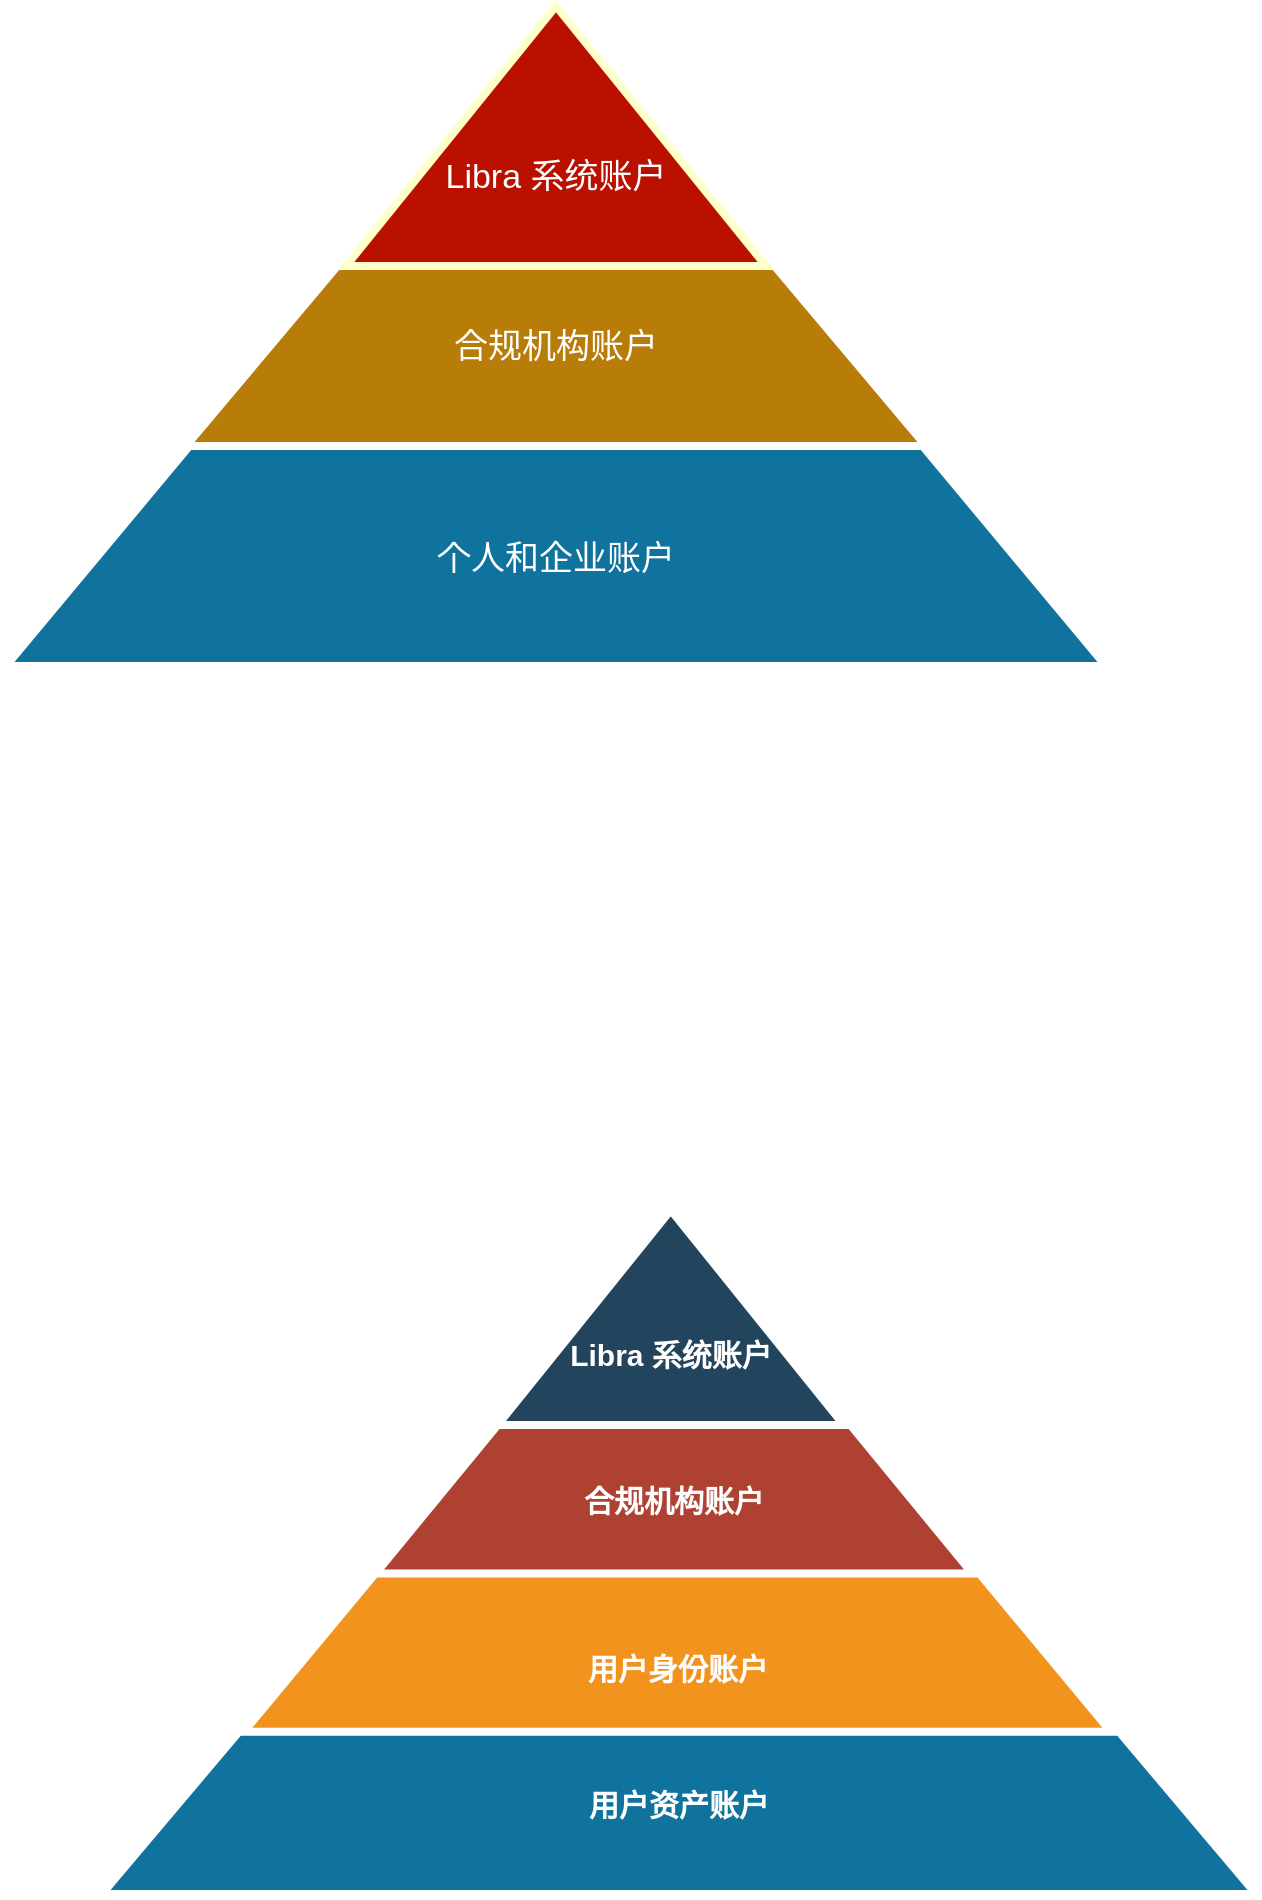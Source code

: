<mxfile version="11.0.9" type="device"><diagram id="9k0n18XU_gdX6GNcbZQ4" name="账户体系"><mxGraphModel dx="1106" dy="772" grid="0" gridSize="10" guides="1" tooltips="1" connect="1" arrows="1" fold="1" page="1" pageScale="1" pageWidth="850" pageHeight="1100" math="0" shadow="0"><root><mxCell id="0"/><mxCell id="1" parent="0"/><mxCell id="NPbvYlNNmM4BULZ6F30v-1" value="&lt;br style=&quot;font-size: 17px;&quot;&gt;&lt;br style=&quot;font-size: 17px;&quot;&gt;&lt;br style=&quot;font-size: 17px;&quot;&gt;&lt;br style=&quot;font-size: 17px;&quot;&gt;&lt;br style=&quot;font-size: 17px;&quot;&gt;&lt;br style=&quot;font-size: 17px;&quot;&gt;&lt;br style=&quot;font-size: 17px;&quot;&gt;&lt;br style=&quot;font-size: 17px;&quot;&gt;&lt;br style=&quot;font-size: 17px;&quot;&gt;&lt;br style=&quot;font-size: 17px;&quot;&gt;&lt;br style=&quot;font-size: 17px;&quot;&gt;个人和企业账户" style="triangle;direction=north;strokeWidth=4;html=1;fillColor=#10739E;strokeColor=#ffffff;shadow=0;fontSize=17;fontColor=#FFFFFF;align=center;fontStyle=0;whiteSpace=wrap;spacing=10;" parent="1" vertex="1"><mxGeometry x="130" y="8" width="550" height="330" as="geometry"/></mxCell><mxCell id="NPbvYlNNmM4BULZ6F30v-2" value="&lt;br style=&quot;font-size: 17px;&quot;&gt;&lt;br style=&quot;font-size: 17px;&quot;&gt;&lt;br style=&quot;font-size: 17px;&quot;&gt;&lt;br style=&quot;font-size: 17px;&quot;&gt;&lt;br style=&quot;font-size: 17px;&quot;&gt;&lt;br style=&quot;font-size: 17px;&quot;&gt;&lt;font style=&quot;font-size: 17px;&quot;&gt;合规机构账户&lt;/font&gt;" style="triangle;direction=north;strokeWidth=4;html=1;fillColor=#B87C08;strokeColor=#FFFFFF;shadow=0;fontSize=17;align=center;fontStyle=0;whiteSpace=wrap;spacing=10;fontColor=#ffffff;" parent="1" vertex="1"><mxGeometry x="220" y="8" width="370" height="220" as="geometry"/></mxCell><mxCell id="NPbvYlNNmM4BULZ6F30v-3" value="&lt;br style=&quot;font-size: 17px;&quot;&gt;&lt;br style=&quot;font-size: 17px;&quot;&gt;Libra 系统账户" style="triangle;direction=north;strokeWidth=4;html=1;shadow=0;fontSize=17;align=center;fontStyle=0;whiteSpace=wrap;spacing=10;strokeColor=#FFFFCC;fillColor=#BA1000;gradientDirection=east;fontColor=#ffffff;verticalAlign=middle;" parent="1" vertex="1"><mxGeometry x="300" y="8" width="210" height="130" as="geometry"/></mxCell><mxCell id="P6pAfZ8TD-sc2KNpW6JK-1" value="&lt;br style=&quot;font-size: 15px ; font-weight: bold ; white-space: normal&quot;&gt;&lt;br style=&quot;font-size: 15px ; font-weight: bold ; white-space: normal&quot;&gt;&lt;br style=&quot;font-size: 15px ; font-weight: bold ; white-space: normal&quot;&gt;&lt;br style=&quot;font-size: 15px ; font-weight: bold ; white-space: normal&quot;&gt;&lt;br style=&quot;font-size: 15px ; font-weight: bold ; white-space: normal&quot;&gt;&lt;br style=&quot;font-size: 15px ; font-weight: bold ; white-space: normal&quot;&gt;&lt;br style=&quot;font-size: 15px ; font-weight: bold ; white-space: normal&quot;&gt;&lt;br style=&quot;font-size: 15px ; font-weight: bold ; white-space: normal&quot;&gt;&lt;br style=&quot;font-size: 15px ; font-weight: bold ; white-space: normal&quot;&gt;&lt;br style=&quot;font-size: 15px ; font-weight: bold ; white-space: normal&quot;&gt;&lt;br style=&quot;font-size: 15px ; font-weight: bold ; white-space: normal&quot;&gt;&lt;span style=&quot;font-size: 15px ; font-weight: bold ; white-space: normal&quot;&gt;&lt;br style=&quot;font-size: 15px&quot;&gt;&lt;br style=&quot;font-size: 15px&quot;&gt;&lt;br style=&quot;font-size: 15px&quot;&gt;用户资产账户&lt;/span&gt;" style="triangle;direction=north;strokeWidth=4;html=1;fillColor=#10739E;strokeColor=#ffffff;shadow=0;fontSize=15;fontColor=#FFFFFF;align=center;fontStyle=0;whiteSpace=wrap;spacing=10;" parent="1" vertex="1"><mxGeometry x="178" y="610" width="577" height="342" as="geometry"/></mxCell><mxCell id="P6pAfZ8TD-sc2KNpW6JK-2" value="&lt;br style=&quot;font-size: 15px ; white-space: normal&quot;&gt;&lt;br style=&quot;font-size: 15px ; white-space: normal&quot;&gt;&lt;br style=&quot;font-size: 15px ; white-space: normal&quot;&gt;&lt;br style=&quot;font-size: 15px ; white-space: normal&quot;&gt;&lt;br style=&quot;font-size: 15px ; white-space: normal&quot;&gt;&lt;br style=&quot;font-size: 15px ; white-space: normal&quot;&gt;&lt;br style=&quot;font-size: 15px ; white-space: normal&quot;&gt;&lt;br style=&quot;font-size: 15px ; white-space: normal&quot;&gt;&lt;br style=&quot;font-size: 15px ; white-space: normal&quot;&gt;&lt;br style=&quot;font-size: 15px ; white-space: normal&quot;&gt;&lt;br style=&quot;font-size: 15px ; white-space: normal&quot;&gt;&lt;span style=&quot;font-size: 15px ; white-space: normal&quot;&gt;用户身份账户&lt;/span&gt;" style="triangle;direction=north;strokeWidth=4;html=1;fillColor=#F2931E;strokeColor=#ffffff;shadow=0;fontSize=15;fontColor=#FFFFFF;align=center;fontStyle=1;whiteSpace=wrap;spacing=10;" parent="1" vertex="1"><mxGeometry x="248.889" y="610" width="433.574" height="260.897" as="geometry"/></mxCell><mxCell id="P6pAfZ8TD-sc2KNpW6JK-3" value="&lt;br style=&quot;font-size: 15px; white-space: normal;&quot;&gt;&lt;br style=&quot;font-size: 15px; white-space: normal;&quot;&gt;&lt;br style=&quot;font-size: 15px; white-space: normal;&quot;&gt;&lt;br style=&quot;font-size: 15px; white-space: normal;&quot;&gt;&lt;br style=&quot;font-size: 15px; white-space: normal;&quot;&gt;&lt;br style=&quot;font-size: 15px; white-space: normal;&quot;&gt;&lt;font style=&quot;font-size: 15px; white-space: normal;&quot;&gt;合规机构账户&lt;/font&gt;" style="triangle;direction=north;strokeWidth=4;html=1;fillColor=#AE4132;strokeColor=#ffffff;shadow=0;fontSize=15;fontColor=#FFFFFF;align=center;fontStyle=1;whiteSpace=wrap;spacing=10;" parent="1" vertex="1"><mxGeometry x="314.831" y="610" width="298.391" height="181.749" as="geometry"/></mxCell><mxCell id="P6pAfZ8TD-sc2KNpW6JK-4" value="&lt;br style=&quot;font-size: 15px; white-space: normal;&quot;&gt;&lt;br style=&quot;font-size: 15px; white-space: normal;&quot;&gt;&lt;span style=&quot;font-size: 15px; white-space: normal;&quot;&gt;Libra 系统账户&lt;/span&gt;" style="triangle;direction=north;strokeWidth=4;html=1;fillColor=#23445D;strokeColor=#ffffff;shadow=0;fontSize=15;fontColor=#FFFFFF;align=center;fontStyle=1;whiteSpace=wrap;spacing=10;" parent="1" vertex="1"><mxGeometry x="375.829" y="610" width="173.1" height="107.486" as="geometry"/></mxCell></root></mxGraphModel></diagram><diagram id="XmLVXNCUlQCGmbgpfQ08" name="账户关联结构"><mxGraphModel dx="1106" dy="772" grid="0" gridSize="10" guides="1" tooltips="1" connect="1" arrows="1" fold="1" page="1" pageScale="1" pageWidth="850" pageHeight="1100" math="0" shadow="0"><root><mxCell id="lSqVlamCuAjvHPfPkjVR-0"/><mxCell id="lSqVlamCuAjvHPfPkjVR-1" parent="lSqVlamCuAjvHPfPkjVR-0"/><mxCell id="lSqVlamCuAjvHPfPkjVR-14" value="Alice's Account" style="swimlane;fontStyle=0;childLayout=stackLayout;horizontal=1;startSize=34;fillColor=none;horizontalStack=0;resizeParent=1;resizeParentMax=0;resizeLast=0;collapsible=1;marginBottom=0;strokeColor=#5E5E5E;fontSize=14;rounded=0;swimlaneLine=1;glass=0;comic=1;autosize=1;resizeWidth=1;resizeHeight=1;" parent="lSqVlamCuAjvHPfPkjVR-1" vertex="1"><mxGeometry x="97" y="124" width="196" height="140" as="geometry"/></mxCell><mxCell id="lSqVlamCuAjvHPfPkjVR-15" value="+ IdentityRoot = 2a3e92...." style="text;strokeColor=none;fillColor=none;align=left;verticalAlign=top;spacingLeft=4;spacingRight=4;overflow=hidden;rotatable=0;points=[[0,0.5],[1,0.5]];portConstraint=eastwest;fontSize=14;comic=1;dashed=1;dashPattern=1 1;resizeWidth=1;resizeHeight=1;autosize=1;" parent="lSqVlamCuAjvHPfPkjVR-14" vertex="1"><mxGeometry y="34" width="196" height="36" as="geometry"/></mxCell><mxCell id="lSqVlamCuAjvHPfPkjVR-16" value="+ Validator = Citi's Account" style="text;strokeColor=#A1A1A1;fillColor=none;align=left;verticalAlign=top;spacingLeft=4;spacingRight=4;overflow=hidden;rotatable=0;points=[[0,0.5],[1,0.5]];portConstraint=eastwest;fontSize=14;comic=1;dashed=1;dashPattern=1 1;" parent="lSqVlamCuAjvHPfPkjVR-14" vertex="1"><mxGeometry y="70" width="196" height="37" as="geometry"/></mxCell><mxCell id="lSqVlamCuAjvHPfPkjVR-17" value="+ ......." style="text;strokeColor=none;fillColor=none;align=left;verticalAlign=top;spacingLeft=4;spacingRight=4;overflow=hidden;rotatable=0;points=[[0,0.5],[1,0.5]];portConstraint=eastwest;fontSize=14;comic=1;dashed=1;dashPattern=1 1;autosize=1;resizeWidth=1;resizeHeight=1;" parent="lSqVlamCuAjvHPfPkjVR-14" vertex="1"><mxGeometry y="107" width="196" height="33" as="geometry"/></mxCell><mxCell id="lSqVlamCuAjvHPfPkjVR-22" value="Citi's Account" style="swimlane;fontStyle=0;childLayout=stackLayout;horizontal=1;startSize=29;fillColor=none;horizontalStack=0;resizeParent=1;resizeParentMax=0;resizeLast=0;collapsible=1;marginBottom=0;strokeColor=#5E5E5E;fontSize=14;rounded=0;swimlaneLine=1;glass=0;comic=1;autosize=1;resizeWidth=1;resizeHeight=1;" parent="lSqVlamCuAjvHPfPkjVR-1" vertex="1"><mxGeometry x="97" y="308" width="195" height="134" as="geometry"/></mxCell><mxCell id="lSqVlamCuAjvHPfPkjVR-23" value="+ IdentityRoot" style="text;strokeColor=none;fillColor=none;align=left;verticalAlign=top;spacingLeft=4;spacingRight=4;overflow=hidden;rotatable=0;points=[[0,0.5],[1,0.5]];portConstraint=eastwest;fontSize=14;comic=1;dashed=1;dashPattern=1 1;resizeWidth=1;resizeHeight=1;autosize=1;" parent="lSqVlamCuAjvHPfPkjVR-22" vertex="1"><mxGeometry y="29" width="195" height="35" as="geometry"/></mxCell><mxCell id="lSqVlamCuAjvHPfPkjVR-24" value="+ Domian=www.citi.com" style="text;strokeColor=#A1A1A1;fillColor=none;align=left;verticalAlign=top;spacingLeft=4;spacingRight=4;overflow=hidden;rotatable=0;points=[[0,0.5],[1,0.5]];portConstraint=eastwest;fontSize=14;comic=1;dashed=1;dashPattern=1 1;" parent="lSqVlamCuAjvHPfPkjVR-22" vertex="1"><mxGeometry y="64" width="195" height="37" as="geometry"/></mxCell><mxCell id="lSqVlamCuAjvHPfPkjVR-25" value="+ ......." style="text;strokeColor=none;fillColor=none;align=left;verticalAlign=top;spacingLeft=4;spacingRight=4;overflow=hidden;rotatable=0;points=[[0,0.5],[1,0.5]];portConstraint=eastwest;fontSize=14;comic=1;dashed=1;dashPattern=1 1;autosize=1;resizeWidth=1;resizeHeight=1;" parent="lSqVlamCuAjvHPfPkjVR-22" vertex="1"><mxGeometry y="101" width="195" height="33" as="geometry"/></mxCell><mxCell id="lSqVlamCuAjvHPfPkjVR-29" style="edgeStyle=orthogonalEdgeStyle;rounded=0;orthogonalLoop=1;jettySize=auto;html=1;exitX=0.004;exitY=0.144;exitDx=0;exitDy=0;exitPerimeter=0;entryX=0;entryY=0.5;entryDx=0;entryDy=0;fontSize=12;endArrow=none;endFill=0;startArrow=classic;startFill=1;" parent="lSqVlamCuAjvHPfPkjVR-1" source="lSqVlamCuAjvHPfPkjVR-27" target="lSqVlamCuAjvHPfPkjVR-24" edge="1"><mxGeometry relative="1" as="geometry"/></mxCell><mxCell id="lSqVlamCuAjvHPfPkjVR-27" value="&lt;font&gt;&lt;font style=&quot;font-size: 15px&quot;&gt;libra.toml&lt;/font&gt;&lt;br&gt;---------------------------------------------------------&lt;br style=&quot;font-size: 12px&quot;&gt;&lt;/font&gt;&lt;div style=&quot;font-size: 12px&quot;&gt;&lt;font style=&quot;font-size: 12px&quot;&gt;&lt;br&gt;&lt;/font&gt;&lt;/div&gt;&lt;div style=&quot;font-size: 12px&quot;&gt;&lt;font style=&quot;font-size: 12px&quot;&gt;AUTH_SERVER=&quot;https://www.citi.com/aml&quot;&lt;/font&gt;&lt;/div&gt;&lt;div style=&quot;font-size: 12px&quot;&gt;&lt;font style=&quot;font-size: 12px&quot;&gt;&lt;br&gt;&lt;/font&gt;&lt;/div&gt;&lt;div style=&quot;font-size: 12px&quot;&gt;&lt;font style=&quot;font-size: 12px&quot;&gt;SIGNING_KEY=&quot;GBBH....&quot;&lt;/font&gt;&lt;/div&gt;&lt;div style=&quot;font-size: 12px&quot;&gt;&lt;br style=&quot;font-size: 12px&quot;&gt;&lt;/div&gt;" style="shape=note;whiteSpace=wrap;html=1;size=14;verticalAlign=top;align=left;spacingTop=-6;rounded=0;glass=0;dashed=1;dashPattern=1 1;comic=1;fontSize=12;spacing=3;" parent="lSqVlamCuAjvHPfPkjVR-1" vertex="1"><mxGeometry x="96.5" y="497" width="239" height="129" as="geometry"/></mxCell><mxCell id="lSqVlamCuAjvHPfPkjVR-28" style="edgeStyle=orthogonalEdgeStyle;rounded=0;orthogonalLoop=1;jettySize=auto;html=1;entryX=0;entryY=0.5;entryDx=0;entryDy=0;fontSize=12;exitX=0;exitY=0.142;exitDx=0;exitDy=0;exitPerimeter=0;endArrow=none;endFill=0;startArrow=classic;startFill=1;" parent="lSqVlamCuAjvHPfPkjVR-1" source="lSqVlamCuAjvHPfPkjVR-22" target="lSqVlamCuAjvHPfPkjVR-16" edge="1"><mxGeometry relative="1" as="geometry"/></mxCell><mxCell id="lSqVlamCuAjvHPfPkjVR-31" value="&lt;span style=&quot;font-size: 15px ; text-align: left ; white-space: normal&quot;&gt;https://www.citi.com/.well-known/libra.toml&lt;/span&gt;" style="text;html=1;strokeColor=none;fillColor=none;align=center;verticalAlign=middle;whiteSpace=wrap;rounded=0;glass=0;dashed=1;dashPattern=1 1;comic=1;fontSize=14;" parent="lSqVlamCuAjvHPfPkjVR-1" vertex="1"><mxGeometry x="74.5" y="457" width="301" height="40" as="geometry"/></mxCell><mxCell id="lSqVlamCuAjvHPfPkjVR-33" value="Bob's Account" style="swimlane;fontStyle=0;childLayout=stackLayout;horizontal=1;startSize=29;fillColor=none;horizontalStack=0;resizeParent=1;resizeParentMax=0;resizeLast=0;collapsible=1;marginBottom=0;strokeColor=#5E5E5E;fontSize=14;rounded=0;swimlaneLine=1;glass=0;comic=1;autosize=1;resizeWidth=1;resizeHeight=1;" parent="lSqVlamCuAjvHPfPkjVR-1" vertex="1"><mxGeometry x="494" y="124" width="209" height="129" as="geometry"/></mxCell><mxCell id="lSqVlamCuAjvHPfPkjVR-34" value="+ IdentityRoot = 9b37c1......" style="text;strokeColor=none;fillColor=none;align=left;verticalAlign=top;spacingLeft=4;spacingRight=4;overflow=hidden;rotatable=0;points=[[0,0.5],[1,0.5]];portConstraint=eastwest;fontSize=14;comic=1;dashed=1;dashPattern=1 1;resizeWidth=1;resizeHeight=1;autosize=1;" parent="lSqVlamCuAjvHPfPkjVR-33" vertex="1"><mxGeometry y="29" width="209" height="36" as="geometry"/></mxCell><mxCell id="lSqVlamCuAjvHPfPkjVR-35" value="+ Validator = JPM's Account" style="text;strokeColor=#A1A1A1;fillColor=none;align=left;verticalAlign=top;spacingLeft=4;spacingRight=4;overflow=hidden;rotatable=0;points=[[0,0.5],[1,0.5]];portConstraint=eastwest;fontSize=14;comic=1;dashed=1;dashPattern=1 1;" parent="lSqVlamCuAjvHPfPkjVR-33" vertex="1"><mxGeometry y="65" width="209" height="31" as="geometry"/></mxCell><mxCell id="lSqVlamCuAjvHPfPkjVR-36" value="+ ......." style="text;strokeColor=none;fillColor=none;align=left;verticalAlign=top;spacingLeft=4;spacingRight=4;overflow=hidden;rotatable=0;points=[[0,0.5],[1,0.5]];portConstraint=eastwest;fontSize=14;comic=1;dashed=1;dashPattern=1 1;autosize=1;resizeWidth=1;resizeHeight=1;" parent="lSqVlamCuAjvHPfPkjVR-33" vertex="1"><mxGeometry y="96" width="209" height="33" as="geometry"/></mxCell><mxCell id="lSqVlamCuAjvHPfPkjVR-37" value="JPM's Account" style="swimlane;fontStyle=0;childLayout=stackLayout;horizontal=1;startSize=29;fillColor=none;horizontalStack=0;resizeParent=1;resizeParentMax=0;resizeLast=0;collapsible=1;marginBottom=0;strokeColor=#5E5E5E;fontSize=14;rounded=0;swimlaneLine=1;glass=0;comic=1;autosize=1;resizeWidth=1;resizeHeight=1;" parent="lSqVlamCuAjvHPfPkjVR-1" vertex="1"><mxGeometry x="494" y="308" width="209" height="134" as="geometry"/></mxCell><mxCell id="lSqVlamCuAjvHPfPkjVR-38" value="+ IdentityRoot" style="text;strokeColor=none;fillColor=none;align=left;verticalAlign=top;spacingLeft=4;spacingRight=4;overflow=hidden;rotatable=0;points=[[0,0.5],[1,0.5]];portConstraint=eastwest;fontSize=14;comic=1;dashed=1;dashPattern=1 1;resizeWidth=1;resizeHeight=1;autosize=1;" parent="lSqVlamCuAjvHPfPkjVR-37" vertex="1"><mxGeometry y="29" width="209" height="35" as="geometry"/></mxCell><mxCell id="lSqVlamCuAjvHPfPkjVR-39" value="+ Domian= www.jpmorgan.com" style="text;strokeColor=#A1A1A1;fillColor=none;align=left;verticalAlign=top;spacingLeft=4;spacingRight=4;overflow=hidden;rotatable=0;points=[[0,0.5],[1,0.5]];portConstraint=eastwest;fontSize=14;comic=1;dashed=1;dashPattern=1 1;" parent="lSqVlamCuAjvHPfPkjVR-37" vertex="1"><mxGeometry y="64" width="209" height="37" as="geometry"/></mxCell><mxCell id="lSqVlamCuAjvHPfPkjVR-40" value="+ ......." style="text;strokeColor=none;fillColor=none;align=left;verticalAlign=top;spacingLeft=4;spacingRight=4;overflow=hidden;rotatable=0;points=[[0,0.5],[1,0.5]];portConstraint=eastwest;fontSize=14;comic=1;dashed=1;dashPattern=1 1;autosize=1;resizeWidth=1;resizeHeight=1;" parent="lSqVlamCuAjvHPfPkjVR-37" vertex="1"><mxGeometry y="101" width="209" height="33" as="geometry"/></mxCell><mxCell id="lSqVlamCuAjvHPfPkjVR-41" style="edgeStyle=orthogonalEdgeStyle;rounded=0;orthogonalLoop=1;jettySize=auto;html=1;exitX=0.004;exitY=0.144;exitDx=0;exitDy=0;exitPerimeter=0;entryX=0;entryY=0.5;entryDx=0;entryDy=0;fontSize=12;endArrow=none;endFill=0;startArrow=classic;startFill=1;" parent="lSqVlamCuAjvHPfPkjVR-1" source="lSqVlamCuAjvHPfPkjVR-42" target="lSqVlamCuAjvHPfPkjVR-39" edge="1"><mxGeometry relative="1" as="geometry"/></mxCell><mxCell id="lSqVlamCuAjvHPfPkjVR-42" value="&lt;font&gt;&lt;font style=&quot;font-size: 15px&quot;&gt;libra.toml&lt;/font&gt;&lt;br&gt;-------------------------------------------------------------------&lt;br style=&quot;font-size: 12px&quot;&gt;&lt;/font&gt;&lt;div style=&quot;font-size: 12px&quot;&gt;&lt;font style=&quot;font-size: 12px&quot;&gt;&lt;br&gt;&lt;/font&gt;&lt;/div&gt;&lt;div style=&quot;font-size: 12px&quot;&gt;&lt;font style=&quot;font-size: 12px&quot;&gt;AUTH_SERVER=&quot;https://www.jpmorgan.com/aml&quot;&lt;/font&gt;&lt;/div&gt;&lt;div style=&quot;font-size: 12px&quot;&gt;&lt;font style=&quot;font-size: 12px&quot;&gt;&lt;br&gt;&lt;/font&gt;&lt;/div&gt;&lt;div style=&quot;font-size: 12px&quot;&gt;&lt;font style=&quot;font-size: 12px&quot;&gt;SIGNING_KEY=&quot;GBBH....&quot;&lt;/font&gt;&lt;/div&gt;&lt;div style=&quot;font-size: 12px&quot;&gt;&lt;br style=&quot;font-size: 12px&quot;&gt;&lt;/div&gt;" style="shape=note;whiteSpace=wrap;html=1;size=14;verticalAlign=top;align=left;spacingTop=-6;rounded=0;glass=0;dashed=1;dashPattern=1 1;comic=1;fontSize=12;spacing=3;" parent="lSqVlamCuAjvHPfPkjVR-1" vertex="1"><mxGeometry x="494" y="497" width="278" height="129" as="geometry"/></mxCell><mxCell id="lSqVlamCuAjvHPfPkjVR-43" style="edgeStyle=orthogonalEdgeStyle;rounded=0;orthogonalLoop=1;jettySize=auto;html=1;entryX=0;entryY=0.5;entryDx=0;entryDy=0;fontSize=12;exitX=0;exitY=0.142;exitDx=0;exitDy=0;exitPerimeter=0;endArrow=none;endFill=0;startArrow=classic;startFill=1;" parent="lSqVlamCuAjvHPfPkjVR-1" source="lSqVlamCuAjvHPfPkjVR-37" target="lSqVlamCuAjvHPfPkjVR-35" edge="1"><mxGeometry relative="1" as="geometry"/></mxCell><mxCell id="lSqVlamCuAjvHPfPkjVR-44" value="&lt;span style=&quot;text-align: left&quot;&gt;&lt;span style=&quot;font-size: 15px&quot;&gt;https://www.jpmorgan.com&lt;/span&gt;&lt;span style=&quot;font-size: 15px&quot;&gt;/.well-known/libra.toml&lt;/span&gt;&lt;/span&gt;" style="text;html=1;strokeColor=none;fillColor=none;align=center;verticalAlign=middle;whiteSpace=wrap;rounded=0;glass=0;dashed=1;dashPattern=1 1;comic=1;fontSize=14;" parent="lSqVlamCuAjvHPfPkjVR-1" vertex="1"><mxGeometry x="472" y="457" width="345" height="40" as="geometry"/></mxCell></root></mxGraphModel></diagram><diagram id="O4dl45LyR-qUm3uoCO05" name="合规流程"><mxGraphModel dx="763" dy="532" grid="0" gridSize="10" guides="1" tooltips="1" connect="1" arrows="1" fold="1" page="1" pageScale="1" pageWidth="850" pageHeight="1100" math="0" shadow="0"><root><mxCell id="eT98-XKZ-AjwiH_mV4ar-0"/><mxCell id="eT98-XKZ-AjwiH_mV4ar-1" parent="eT98-XKZ-AjwiH_mV4ar-0"/><mxCell id="dPdyInGEU6RHVi1Vplqu-32" value="Libra Network" style="rounded=0;whiteSpace=wrap;html=1;strokeWidth=1;fillColor=none;fontSize=14;verticalAlign=bottom;" parent="eT98-XKZ-AjwiH_mV4ar-1" vertex="1"><mxGeometry x="244" y="414" width="292" height="133" as="geometry"/></mxCell><mxCell id="dPdyInGEU6RHVi1Vplqu-116" value="" style="rounded=0;whiteSpace=wrap;html=1;strokeWidth=1;fillColor=none;fontSize=9;opacity=60;align=left;" parent="eT98-XKZ-AjwiH_mV4ar-1" vertex="1"><mxGeometry x="137" y="183" width="518" height="371" as="geometry"/></mxCell><mxCell id="dPdyInGEU6RHVi1Vplqu-58" value="" style="rounded=0;whiteSpace=wrap;html=1;strokeWidth=1;fillColor=none;fontSize=10;dashed=1;dashPattern=1 1;" parent="eT98-XKZ-AjwiH_mV4ar-1" vertex="1"><mxGeometry x="177" y="194" width="187" height="202" as="geometry"/></mxCell><mxCell id="dPdyInGEU6RHVi1Vplqu-57" value="" style="rounded=0;whiteSpace=wrap;html=1;strokeWidth=1;fillColor=none;fontSize=10;dashed=1;dashPattern=1 1;" parent="eT98-XKZ-AjwiH_mV4ar-1" vertex="1"><mxGeometry x="413" y="193" width="196" height="203" as="geometry"/></mxCell><mxCell id="dPdyInGEU6RHVi1Vplqu-35" value="" style="group" parent="eT98-XKZ-AjwiH_mV4ar-1" vertex="1" connectable="0"><mxGeometry x="239.5" y="316.5" width="63" height="52" as="geometry"/></mxCell><mxCell id="dPdyInGEU6RHVi1Vplqu-25" value="Compliance" style="text;html=1;resizable=0;points=[];autosize=1;align=left;verticalAlign=top;spacingTop=-4;fontSize=10;" parent="dPdyInGEU6RHVi1Vplqu-35" vertex="1"><mxGeometry y="40" width="63" height="12" as="geometry"/></mxCell><mxCell id="dPdyInGEU6RHVi1Vplqu-28" value="" style="pointerEvents=1;shadow=0;dashed=0;html=1;strokeColor=none;labelPosition=center;verticalLabelPosition=bottom;verticalAlign=top;outlineConnect=0;align=center;shape=mxgraph.office.concepts.node_generic;fillColor=#7FBA42;" parent="dPdyInGEU6RHVi1Vplqu-35" vertex="1"><mxGeometry x="10.5" width="40" height="40" as="geometry"/></mxCell><mxCell id="dPdyInGEU6RHVi1Vplqu-39" value="" style="group" parent="eT98-XKZ-AjwiH_mV4ar-1" vertex="1" connectable="0"><mxGeometry x="301.5" y="346" width="65" height="45" as="geometry"/></mxCell><mxCell id="dPdyInGEU6RHVi1Vplqu-20" value="" style="pointerEvents=1;shadow=0;dashed=0;html=1;strokeColor=none;labelPosition=center;verticalLabelPosition=bottom;verticalAlign=top;align=center;shape=mxgraph.azure.file;fillColor=#7D7D7D;" parent="dPdyInGEU6RHVi1Vplqu-39" vertex="1"><mxGeometry x="16.5" y="7" width="17" height="22" as="geometry"/></mxCell><mxCell id="dPdyInGEU6RHVi1Vplqu-22" value="Libra.toml" style="text;html=1;resizable=0;points=[];autosize=1;align=left;verticalAlign=top;spacingTop=-4;fontSize=9;" parent="dPdyInGEU6RHVi1Vplqu-39" vertex="1"><mxGeometry x="2" y="29" width="63" height="14" as="geometry"/></mxCell><mxCell id="dPdyInGEU6RHVi1Vplqu-23" value="" style="rounded=1;whiteSpace=wrap;html=1;fillColor=none;fontSize=9;dashed=1;" parent="dPdyInGEU6RHVi1Vplqu-39" vertex="1"><mxGeometry width="48" height="45" as="geometry"/></mxCell><mxCell id="dPdyInGEU6RHVi1Vplqu-46" value="" style="group" parent="eT98-XKZ-AjwiH_mV4ar-1" vertex="1" connectable="0"><mxGeometry x="482.5" y="317" width="63" height="52" as="geometry"/></mxCell><mxCell id="dPdyInGEU6RHVi1Vplqu-47" value="Compliance" style="text;html=1;resizable=0;points=[];autosize=1;align=left;verticalAlign=top;spacingTop=-4;fontSize=10;" parent="dPdyInGEU6RHVi1Vplqu-46" vertex="1"><mxGeometry y="40" width="63" height="12" as="geometry"/></mxCell><mxCell id="dPdyInGEU6RHVi1Vplqu-48" value="" style="pointerEvents=1;shadow=0;dashed=0;html=1;strokeColor=none;labelPosition=center;verticalLabelPosition=bottom;verticalAlign=top;outlineConnect=0;align=center;shape=mxgraph.office.concepts.node_generic;fillColor=#7FBA42;" parent="dPdyInGEU6RHVi1Vplqu-46" vertex="1"><mxGeometry x="10.5" width="40" height="40" as="geometry"/></mxCell><mxCell id="dPdyInGEU6RHVi1Vplqu-49" value="" style="group" parent="eT98-XKZ-AjwiH_mV4ar-1" vertex="1" connectable="0"><mxGeometry x="428" y="346" width="65" height="45" as="geometry"/></mxCell><mxCell id="dPdyInGEU6RHVi1Vplqu-50" value="" style="pointerEvents=1;shadow=0;dashed=0;html=1;strokeColor=none;labelPosition=center;verticalLabelPosition=bottom;verticalAlign=top;align=center;shape=mxgraph.azure.file;fillColor=#7D7D7D;" parent="dPdyInGEU6RHVi1Vplqu-49" vertex="1"><mxGeometry x="16.5" y="7" width="17" height="22" as="geometry"/></mxCell><mxCell id="dPdyInGEU6RHVi1Vplqu-51" value="Libra.toml" style="text;html=1;resizable=0;points=[];autosize=1;align=left;verticalAlign=top;spacingTop=-4;fontSize=9;" parent="dPdyInGEU6RHVi1Vplqu-49" vertex="1"><mxGeometry x="2" y="29" width="63" height="14" as="geometry"/></mxCell><mxCell id="dPdyInGEU6RHVi1Vplqu-52" value="" style="rounded=1;whiteSpace=wrap;html=1;fillColor=none;fontSize=9;dashed=1;" parent="dPdyInGEU6RHVi1Vplqu-49" vertex="1"><mxGeometry width="48" height="45" as="geometry"/></mxCell><mxCell id="dPdyInGEU6RHVi1Vplqu-73" style="edgeStyle=none;rounded=0;orthogonalLoop=1;jettySize=auto;html=1;endArrow=classicThin;endFill=1;fontSize=10;" parent="eT98-XKZ-AjwiH_mV4ar-1" edge="1"><mxGeometry relative="1" as="geometry"><mxPoint x="162.5" y="336" as="sourcePoint"/><mxPoint x="250" y="336" as="targetPoint"/></mxGeometry></mxCell><mxCell id="Y1tjcePGl03aroHUNEkw-1" style="edgeStyle=orthogonalEdgeStyle;rounded=0;orthogonalLoop=1;jettySize=auto;html=1;entryX=0;entryY=0.5;entryDx=0;entryDy=0;startArrow=classicThin;startFill=1;endArrow=none;endFill=0;fontSize=10;fontColor=#454545;" parent="eT98-XKZ-AjwiH_mV4ar-1" target="dPdyInGEU6RHVi1Vplqu-32" edge="1"><mxGeometry relative="1" as="geometry"><mxPoint x="154" y="373" as="sourcePoint"/><Array as="points"><mxPoint x="154" y="481"/></Array></mxGeometry></mxCell><mxCell id="dPdyInGEU6RHVi1Vplqu-55" value="" style="html=1;verticalLabelPosition=bottom;align=center;labelBackgroundColor=#ffffff;verticalAlign=top;strokeWidth=2;strokeColor=#0080F0;fillColor=#ffffff;shadow=0;dashed=0;shape=mxgraph.ios7.icons.smartphone;fontSize=10;" parent="eT98-XKZ-AjwiH_mV4ar-1" vertex="1"><mxGeometry x="144.5" y="321.5" width="18" height="30" as="geometry"/></mxCell><mxCell id="Y1tjcePGl03aroHUNEkw-2" style="edgeStyle=orthogonalEdgeStyle;rounded=0;orthogonalLoop=1;jettySize=auto;html=1;startArrow=classicThin;startFill=1;endArrow=none;endFill=0;fontSize=10;fontColor=#454545;" parent="eT98-XKZ-AjwiH_mV4ar-1" edge="1"><mxGeometry relative="1" as="geometry"><mxPoint x="638" y="376" as="sourcePoint"/><mxPoint x="537" y="481" as="targetPoint"/><Array as="points"><mxPoint x="638" y="481"/><mxPoint x="537" y="481"/></Array></mxGeometry></mxCell><mxCell id="dPdyInGEU6RHVi1Vplqu-56" value="" style="html=1;verticalLabelPosition=bottom;align=center;labelBackgroundColor=#ffffff;verticalAlign=top;strokeWidth=2;strokeColor=#0080F0;fillColor=#ffffff;shadow=0;dashed=0;shape=mxgraph.ios7.icons.smartphone;fontSize=10;" parent="eT98-XKZ-AjwiH_mV4ar-1" vertex="1"><mxGeometry x="628.5" y="321.5" width="18" height="30" as="geometry"/></mxCell><mxCell id="dPdyInGEU6RHVi1Vplqu-74" style="edgeStyle=none;rounded=0;orthogonalLoop=1;jettySize=auto;html=1;endArrow=none;endFill=0;fontSize=10;startArrow=classicThin;startFill=1;" parent="eT98-XKZ-AjwiH_mV4ar-1" source="dPdyInGEU6RHVi1Vplqu-15" target="dPdyInGEU6RHVi1Vplqu-28" edge="1"><mxGeometry relative="1" as="geometry"/></mxCell><mxCell id="dPdyInGEU6RHVi1Vplqu-77" style="edgeStyle=none;rounded=0;orthogonalLoop=1;jettySize=auto;html=1;endArrow=none;endFill=0;fontSize=10;startArrow=classicThin;startFill=1;" parent="eT98-XKZ-AjwiH_mV4ar-1" source="dPdyInGEU6RHVi1Vplqu-44" target="dPdyInGEU6RHVi1Vplqu-48" edge="1"><mxGeometry relative="1" as="geometry"/></mxCell><mxCell id="dPdyInGEU6RHVi1Vplqu-78" style="edgeStyle=none;rounded=0;orthogonalLoop=1;jettySize=auto;html=1;endArrow=none;endFill=0;fontSize=10;startArrow=classicThin;startFill=1;" parent="eT98-XKZ-AjwiH_mV4ar-1" source="dPdyInGEU6RHVi1Vplqu-41" target="dPdyInGEU6RHVi1Vplqu-48" edge="1"><mxGeometry relative="1" as="geometry"/></mxCell><mxCell id="dPdyInGEU6RHVi1Vplqu-79" style="edgeStyle=none;rounded=0;orthogonalLoop=1;jettySize=auto;html=1;endArrow=none;endFill=0;fontSize=10;startArrow=classicThin;startFill=1;" parent="eT98-XKZ-AjwiH_mV4ar-1" source="dPdyInGEU6RHVi1Vplqu-30" target="dPdyInGEU6RHVi1Vplqu-28" edge="1"><mxGeometry relative="1" as="geometry"/></mxCell><mxCell id="dPdyInGEU6RHVi1Vplqu-82" style="edgeStyle=none;rounded=0;orthogonalLoop=1;jettySize=auto;html=1;endArrow=classicThin;endFill=1;fontSize=10;startArrow=none;startFill=0;" parent="eT98-XKZ-AjwiH_mV4ar-1" edge="1"><mxGeometry relative="1" as="geometry"><mxPoint x="513" y="410" as="sourcePoint"/><mxPoint x="513" y="373" as="targetPoint"/></mxGeometry></mxCell><mxCell id="dPdyInGEU6RHVi1Vplqu-101" style="edgeStyle=none;rounded=0;orthogonalLoop=1;jettySize=auto;html=1;endArrow=none;endFill=0;fontSize=14;startArrow=classicThin;startFill=1;" parent="eT98-XKZ-AjwiH_mV4ar-1" source="dPdyInGEU6RHVi1Vplqu-84" target="dPdyInGEU6RHVi1Vplqu-28" edge="1"><mxGeometry relative="1" as="geometry"/></mxCell><mxCell id="dPdyInGEU6RHVi1Vplqu-84" value="" style="pointerEvents=1;shadow=0;dashed=0;html=1;strokeColor=none;labelPosition=center;verticalLabelPosition=bottom;verticalAlign=top;outlineConnect=0;align=center;shape=mxgraph.office.concepts.node_generic;fillColor=#DA4026;" parent="eT98-XKZ-AjwiH_mV4ar-1" vertex="1"><mxGeometry x="187.5" y="236" width="40" height="40" as="geometry"/></mxCell><mxCell id="dPdyInGEU6RHVi1Vplqu-85" value="Repository" style="text;html=1;resizable=0;points=[];autosize=1;align=left;verticalAlign=top;spacingTop=-4;fontSize=10;" parent="eT98-XKZ-AjwiH_mV4ar-1" vertex="1"><mxGeometry x="178.5" y="218" width="58" height="12" as="geometry"/></mxCell><mxCell id="dPdyInGEU6RHVi1Vplqu-15" value="" style="pointerEvents=1;shadow=0;dashed=0;html=1;strokeColor=none;labelPosition=center;verticalLabelPosition=bottom;verticalAlign=top;outlineConnect=0;align=center;shape=mxgraph.office.concepts.node_generic;fillColor=#DA4026;" parent="eT98-XKZ-AjwiH_mV4ar-1" vertex="1"><mxGeometry x="314.5" y="236" width="40" height="40" as="geometry"/></mxCell><mxCell id="dPdyInGEU6RHVi1Vplqu-29" value="KYC" style="text;html=1;resizable=0;points=[];autosize=1;align=left;verticalAlign=top;spacingTop=-4;fontSize=10;" parent="eT98-XKZ-AjwiH_mV4ar-1" vertex="1"><mxGeometry x="323.5" y="218" width="31" height="12" as="geometry"/></mxCell><mxCell id="dPdyInGEU6RHVi1Vplqu-30" value="" style="pointerEvents=1;shadow=0;dashed=0;html=1;strokeColor=none;labelPosition=center;verticalLabelPosition=bottom;verticalAlign=top;outlineConnect=0;align=center;shape=mxgraph.office.concepts.node_generic;fillColor=#DA4026;" parent="eT98-XKZ-AjwiH_mV4ar-1" vertex="1"><mxGeometry x="251" y="236" width="40" height="40" as="geometry"/></mxCell><mxCell id="dPdyInGEU6RHVi1Vplqu-31" value="Sanction" style="text;html=1;resizable=0;points=[];autosize=1;align=left;verticalAlign=top;spacingTop=-4;fontSize=10;" parent="eT98-XKZ-AjwiH_mV4ar-1" vertex="1"><mxGeometry x="250" y="218" width="49" height="12" as="geometry"/></mxCell><mxCell id="dPdyInGEU6RHVi1Vplqu-91" style="edgeStyle=none;rounded=0;orthogonalLoop=1;jettySize=auto;html=1;endArrow=none;endFill=0;fontSize=10;startArrow=classicThin;startFill=1;" parent="eT98-XKZ-AjwiH_mV4ar-1" source="dPdyInGEU6RHVi1Vplqu-87" target="dPdyInGEU6RHVi1Vplqu-48" edge="1"><mxGeometry relative="1" as="geometry"/></mxCell><mxCell id="dPdyInGEU6RHVi1Vplqu-87" value="" style="pointerEvents=1;shadow=0;dashed=0;html=1;strokeColor=none;labelPosition=center;verticalLabelPosition=bottom;verticalAlign=top;outlineConnect=0;align=center;shape=mxgraph.office.concepts.node_generic;fillColor=#DA4026;" parent="eT98-XKZ-AjwiH_mV4ar-1" vertex="1"><mxGeometry x="494" y="236" width="40" height="40" as="geometry"/></mxCell><mxCell id="dPdyInGEU6RHVi1Vplqu-88" value="Sanction" style="text;html=1;resizable=0;points=[];autosize=1;align=left;verticalAlign=top;spacingTop=-4;fontSize=10;" parent="eT98-XKZ-AjwiH_mV4ar-1" vertex="1"><mxGeometry x="493" y="218" width="49" height="12" as="geometry"/></mxCell><mxCell id="dPdyInGEU6RHVi1Vplqu-44" value="" style="pointerEvents=1;shadow=0;dashed=0;html=1;strokeColor=none;labelPosition=center;verticalLabelPosition=bottom;verticalAlign=top;outlineConnect=0;align=center;shape=mxgraph.office.concepts.node_generic;fillColor=#DA4026;" parent="eT98-XKZ-AjwiH_mV4ar-1" vertex="1"><mxGeometry x="426.5" y="236" width="40" height="40" as="geometry"/></mxCell><mxCell id="dPdyInGEU6RHVi1Vplqu-45" value="KYC" style="text;html=1;resizable=0;points=[];autosize=1;align=left;verticalAlign=top;spacingTop=-4;fontSize=10;" parent="eT98-XKZ-AjwiH_mV4ar-1" vertex="1"><mxGeometry x="431" y="218" width="31" height="12" as="geometry"/></mxCell><mxCell id="dPdyInGEU6RHVi1Vplqu-41" value="" style="pointerEvents=1;shadow=0;dashed=0;html=1;strokeColor=none;labelPosition=center;verticalLabelPosition=bottom;verticalAlign=top;outlineConnect=0;align=center;shape=mxgraph.office.concepts.node_generic;fillColor=#DA4026;" parent="eT98-XKZ-AjwiH_mV4ar-1" vertex="1"><mxGeometry x="557.5" y="236" width="40" height="40" as="geometry"/></mxCell><mxCell id="dPdyInGEU6RHVi1Vplqu-93" value="Repository" style="text;html=1;resizable=0;points=[];autosize=1;align=left;verticalAlign=top;spacingTop=-4;fontSize=10;" parent="eT98-XKZ-AjwiH_mV4ar-1" vertex="1"><mxGeometry x="551" y="218" width="58" height="12" as="geometry"/></mxCell><mxCell id="dPdyInGEU6RHVi1Vplqu-95" value="Alice" style="text;html=1;resizable=0;points=[];autosize=1;align=left;verticalAlign=top;spacingTop=-4;fontSize=10;" parent="eT98-XKZ-AjwiH_mV4ar-1" vertex="1"><mxGeometry x="141" y="352" width="32" height="12" as="geometry"/></mxCell><mxCell id="dPdyInGEU6RHVi1Vplqu-96" value="Bob" style="text;html=1;resizable=0;points=[];autosize=1;align=left;verticalAlign=top;spacingTop=-4;fontSize=10;" parent="eT98-XKZ-AjwiH_mV4ar-1" vertex="1"><mxGeometry x="628.5" y="352" width="28" height="12" as="geometry"/></mxCell><mxCell id="dPdyInGEU6RHVi1Vplqu-97" value="www.citi.com" style="text;html=1;resizable=0;points=[];autosize=1;align=left;verticalAlign=top;spacingTop=-4;fontSize=14;" parent="eT98-XKZ-AjwiH_mV4ar-1" vertex="1"><mxGeometry x="231" y="192" width="68" height="12" as="geometry"/></mxCell><mxCell id="dPdyInGEU6RHVi1Vplqu-98" value="www.jpmorgan.com" style="text;html=1;resizable=0;points=[];autosize=1;align=left;verticalAlign=top;spacingTop=-4;fontSize=14;" parent="eT98-XKZ-AjwiH_mV4ar-1" vertex="1"><mxGeometry x="456.5" y="192" width="97" height="12" as="geometry"/></mxCell><mxCell id="dPdyInGEU6RHVi1Vplqu-102" value="" style="shape=image;html=1;verticalAlign=top;verticalLabelPosition=bottom;labelBackgroundColor=#ffffff;imageAspect=0;aspect=fixed;image=https://cdn2.iconfinder.com/data/icons/integers/60/number-one-128.png;dashed=1;dashPattern=1 1;strokeWidth=1;fillColor=#2356FF;fontSize=14;" parent="eT98-XKZ-AjwiH_mV4ar-1" vertex="1"><mxGeometry x="198" y="313.5" width="16" height="16" as="geometry"/></mxCell><mxCell id="dPdyInGEU6RHVi1Vplqu-103" value="" style="shape=image;html=1;verticalAlign=top;verticalLabelPosition=bottom;labelBackgroundColor=#ffffff;imageAspect=0;aspect=fixed;image=https://cdn2.iconfinder.com/data/icons/integers/60/number-two-128.png;dashed=1;dashPattern=1 1;strokeWidth=1;fillColor=#2356FF;fontSize=14;" parent="eT98-XKZ-AjwiH_mV4ar-1" vertex="1"><mxGeometry x="304" y="292" width="16" height="16" as="geometry"/></mxCell><mxCell id="dPdyInGEU6RHVi1Vplqu-104" value="" style="shape=image;html=1;verticalAlign=top;verticalLabelPosition=bottom;labelBackgroundColor=#ffffff;imageAspect=0;aspect=fixed;image=https://cdn2.iconfinder.com/data/icons/integers/60/number-three-128.png;dashed=1;dashPattern=1 1;strokeWidth=1;fillColor=#2356FF;fontSize=14;" parent="eT98-XKZ-AjwiH_mV4ar-1" vertex="1"><mxGeometry x="380.5" y="313.5" width="16" height="16" as="geometry"/></mxCell><mxCell id="dPdyInGEU6RHVi1Vplqu-105" value="" style="shape=image;html=1;verticalAlign=top;verticalLabelPosition=bottom;labelBackgroundColor=#ffffff;imageAspect=0;aspect=fixed;image=https://cdn2.iconfinder.com/data/icons/integers/60/number-four-128.png;dashed=1;dashPattern=1 1;strokeWidth=1;fillColor=#2356FF;fontSize=14;" parent="eT98-XKZ-AjwiH_mV4ar-1" vertex="1"><mxGeometry x="459.5" y="292" width="16" height="16" as="geometry"/></mxCell><mxCell id="dPdyInGEU6RHVi1Vplqu-106" value="" style="shape=image;html=1;verticalAlign=top;verticalLabelPosition=bottom;labelBackgroundColor=#ffffff;imageAspect=0;aspect=fixed;image=https://cdn2.iconfinder.com/data/icons/integers/60/number-five-128.png;dashed=1;dashPattern=1 1;strokeWidth=1;fillColor=#2356FF;fontSize=14;" parent="eT98-XKZ-AjwiH_mV4ar-1" vertex="1"><mxGeometry x="495" y="292" width="16" height="16" as="geometry"/></mxCell><mxCell id="dPdyInGEU6RHVi1Vplqu-107" value="" style="shape=image;html=1;verticalAlign=top;verticalLabelPosition=bottom;labelBackgroundColor=#ffffff;imageAspect=0;aspect=fixed;image=https://cdn2.iconfinder.com/data/icons/integers/60/number-six-128.png;dashed=1;dashPattern=1 1;strokeWidth=1;fillColor=#2356FF;fontSize=14;" parent="eT98-XKZ-AjwiH_mV4ar-1" vertex="1"><mxGeometry x="380.5" y="349" width="16" height="16" as="geometry"/></mxCell><mxCell id="dPdyInGEU6RHVi1Vplqu-108" value="" style="shape=image;html=1;verticalAlign=top;verticalLabelPosition=bottom;labelBackgroundColor=#ffffff;imageAspect=0;aspect=fixed;image=https://cdn2.iconfinder.com/data/icons/integers/60/number-seven-128.png;dashed=1;dashPattern=1 1;strokeWidth=1;fillColor=#2356FF;fontSize=14;" parent="eT98-XKZ-AjwiH_mV4ar-1" vertex="1"><mxGeometry x="271.5" y="292" width="16" height="16" as="geometry"/></mxCell><mxCell id="dPdyInGEU6RHVi1Vplqu-109" value="" style="shape=image;html=1;verticalAlign=top;verticalLabelPosition=bottom;labelBackgroundColor=#ffffff;imageAspect=0;aspect=fixed;image=https://cdn2.iconfinder.com/data/icons/integers/60/number-eight-128.png;dashed=1;dashPattern=1 1;strokeWidth=1;fillColor=#2356FF;fontSize=14;" parent="eT98-XKZ-AjwiH_mV4ar-1" vertex="1"><mxGeometry x="241.5" y="372" width="16" height="16" as="geometry"/></mxCell><mxCell id="dPdyInGEU6RHVi1Vplqu-110" value="" style="shape=image;html=1;verticalAlign=top;verticalLabelPosition=bottom;labelBackgroundColor=#ffffff;imageAspect=0;aspect=fixed;image=https://cdn2.iconfinder.com/data/icons/integers/60/number-nine-128.png;dashed=1;dashPattern=1 1;strokeWidth=1;fillColor=#2356FF;fontSize=14;" parent="eT98-XKZ-AjwiH_mV4ar-1" vertex="1"><mxGeometry x="517" y="375" width="16" height="16" as="geometry"/></mxCell><mxCell id="dPdyInGEU6RHVi1Vplqu-111" value="10" style="ellipse;whiteSpace=wrap;html=1;aspect=fixed;strokeWidth=1;fontSize=9;fontColor=#454545;opacity=60;align=left;verticalAlign=middle;horizontal=1;labelBorderColor=none;strokeColor=#383838;" parent="eT98-XKZ-AjwiH_mV4ar-1" vertex="1"><mxGeometry x="545.5" y="292" width="16" height="16" as="geometry"/></mxCell><mxCell id="dPdyInGEU6RHVi1Vplqu-112" value="" style="shape=image;html=1;verticalAlign=top;verticalLabelPosition=bottom;labelBackgroundColor=#ffffff;imageAspect=0;aspect=fixed;image=https://cdn2.iconfinder.com/data/icons/integers/60/number-nine-128.png;dashed=1;dashPattern=1 1;strokeWidth=1;fillColor=#2356FF;fontSize=14;" parent="eT98-XKZ-AjwiH_mV4ar-1" vertex="1"><mxGeometry x="282" y="372" width="16" height="16" as="geometry"/></mxCell><mxCell id="dPdyInGEU6RHVi1Vplqu-113" value="10" style="ellipse;whiteSpace=wrap;html=1;aspect=fixed;strokeWidth=1;fontSize=9;fontColor=#454545;opacity=60;align=left;verticalAlign=middle;horizontal=1;labelBorderColor=none;strokeColor=#383838;" parent="eT98-XKZ-AjwiH_mV4ar-1" vertex="1"><mxGeometry x="219.5" y="292" width="16" height="16" as="geometry"/></mxCell><mxCell id="dPdyInGEU6RHVi1Vplqu-120" style="orthogonalLoop=1;jettySize=auto;html=1;endArrow=none;endFill=0;fontSize=10;rounded=0;startArrow=classicThin;startFill=1;" parent="eT98-XKZ-AjwiH_mV4ar-1" edge="1"><mxGeometry relative="1" as="geometry"><mxPoint x="489" y="333" as="sourcePoint"/><mxPoint x="291" y="332.578" as="targetPoint"/><Array as="points"><mxPoint x="400" y="333"/></Array></mxGeometry></mxCell><mxCell id="dPdyInGEU6RHVi1Vplqu-121" style="orthogonalLoop=1;jettySize=auto;html=1;endArrow=classicThin;endFill=1;fontSize=10;rounded=0;" parent="eT98-XKZ-AjwiH_mV4ar-1" edge="1"><mxGeometry relative="1" as="geometry"><mxPoint x="489" y="342.5" as="sourcePoint"/><mxPoint x="291" y="342.078" as="targetPoint"/><Array as="points"><mxPoint x="400" y="342.5"/></Array></mxGeometry></mxCell><mxCell id="Y1tjcePGl03aroHUNEkw-3" value="" style="shape=image;html=1;verticalAlign=top;verticalLabelPosition=bottom;labelBackgroundColor=#ffffff;imageAspect=0;aspect=fixed;image=https://cdn2.iconfinder.com/data/icons/integers/60/number-nine-128.png;dashed=1;dashPattern=1 1;strokeWidth=1;fillColor=#2356FF;fontSize=14;" parent="eT98-XKZ-AjwiH_mV4ar-1" vertex="1"><mxGeometry x="199.5" y="459" width="16" height="16" as="geometry"/></mxCell><mxCell id="Y1tjcePGl03aroHUNEkw-4" value="" style="shape=image;html=1;verticalAlign=top;verticalLabelPosition=bottom;labelBackgroundColor=#ffffff;imageAspect=0;aspect=fixed;image=https://cdn2.iconfinder.com/data/icons/integers/60/number-nine-128.png;dashed=1;dashPattern=1 1;strokeWidth=1;fillColor=#2356FF;fontSize=14;" parent="eT98-XKZ-AjwiH_mV4ar-1" vertex="1"><mxGeometry x="577.5" y="459" width="16" height="16" as="geometry"/></mxCell><mxCell id="dPdyInGEU6RHVi1Vplqu-123" style="edgeStyle=none;rounded=0;orthogonalLoop=1;jettySize=auto;html=1;endArrow=classicThin;endFill=1;fontSize=10;" parent="eT98-XKZ-AjwiH_mV4ar-1" edge="1"><mxGeometry relative="1" as="geometry"><mxPoint x="274" y="410" as="sourcePoint"/><mxPoint x="274" y="373" as="targetPoint"/></mxGeometry></mxCell><mxCell id="dPdyInGEU6RHVi1Vplqu-122" style="edgeStyle=none;rounded=0;orthogonalLoop=1;jettySize=auto;html=1;endArrow=none;endFill=0;fontSize=10;startArrow=classicThin;startFill=1;" parent="eT98-XKZ-AjwiH_mV4ar-1" edge="1"><mxGeometry relative="1" as="geometry"><mxPoint x="264" y="408.5" as="sourcePoint"/><mxPoint x="264" y="374.5" as="targetPoint"/></mxGeometry></mxCell><mxCell id="VUKSG_6svPiqDHkhbvdr-9" value="" style="group" vertex="1" connectable="0" parent="eT98-XKZ-AjwiH_mV4ar-1"><mxGeometry x="264.5" y="425" width="248" height="100" as="geometry"/></mxCell><mxCell id="VUKSG_6svPiqDHkhbvdr-0" value="" style="pointerEvents=1;shadow=0;dashed=0;html=1;strokeColor=none;labelPosition=center;verticalLabelPosition=bottom;verticalAlign=top;outlineConnect=0;align=center;shape=mxgraph.office.concepts.node_generic;fillColor=#2072B8;fontSize=15;" vertex="1" parent="VUKSG_6svPiqDHkhbvdr-9"><mxGeometry x="0.5" y="70" width="30" height="30" as="geometry"/></mxCell><mxCell id="dPdyInGEU6RHVi1Vplqu-61" style="edgeStyle=none;rounded=0;orthogonalLoop=1;jettySize=auto;html=1;endArrow=none;endFill=0;" parent="VUKSG_6svPiqDHkhbvdr-9" edge="1"><mxGeometry relative="1" as="geometry"><mxPoint x="218" y="85" as="sourcePoint"/><mxPoint x="178" y="85" as="targetPoint"/></mxGeometry></mxCell><mxCell id="dPdyInGEU6RHVi1Vplqu-63" style="edgeStyle=none;rounded=0;orthogonalLoop=1;jettySize=auto;html=1;endArrow=none;endFill=0;" parent="VUKSG_6svPiqDHkhbvdr-9" edge="1"><mxGeometry relative="1" as="geometry"><mxPoint x="233" y="30" as="sourcePoint"/><mxPoint x="233" y="70" as="targetPoint"/></mxGeometry></mxCell><mxCell id="dPdyInGEU6RHVi1Vplqu-65" style="edgeStyle=none;rounded=0;orthogonalLoop=1;jettySize=auto;html=1;endArrow=none;endFill=0;" parent="VUKSG_6svPiqDHkhbvdr-9" edge="1"><mxGeometry relative="1" as="geometry"><mxPoint x="178" y="15" as="sourcePoint"/><mxPoint x="218" y="15" as="targetPoint"/></mxGeometry></mxCell><mxCell id="dPdyInGEU6RHVi1Vplqu-67" style="edgeStyle=none;rounded=0;orthogonalLoop=1;jettySize=auto;html=1;endArrow=none;endFill=0;" parent="VUKSG_6svPiqDHkhbvdr-9" edge="1"><mxGeometry relative="1" as="geometry"><mxPoint x="163" y="70" as="sourcePoint"/><mxPoint x="163" y="30" as="targetPoint"/></mxGeometry></mxCell><mxCell id="dPdyInGEU6RHVi1Vplqu-68" value="" style="shape=mxgraph.sysml.x;" parent="VUKSG_6svPiqDHkhbvdr-9" vertex="1"><mxGeometry x="178" y="30" width="40" height="40" as="geometry"/></mxCell><mxCell id="dPdyInGEU6RHVi1Vplqu-13" style="edgeStyle=none;rounded=0;orthogonalLoop=1;jettySize=auto;html=1;endArrow=none;endFill=0;" parent="VUKSG_6svPiqDHkhbvdr-9" edge="1"><mxGeometry relative="1" as="geometry"><mxPoint x="70" y="85" as="sourcePoint"/><mxPoint x="30" y="85" as="targetPoint"/></mxGeometry></mxCell><mxCell id="dPdyInGEU6RHVi1Vplqu-70" style="edgeStyle=none;rounded=0;orthogonalLoop=1;jettySize=auto;html=1;endArrow=none;endFill=0;fontSize=10;" parent="VUKSG_6svPiqDHkhbvdr-9" edge="1"><mxGeometry relative="1" as="geometry"><mxPoint x="100" y="85" as="sourcePoint"/><mxPoint x="148" y="85" as="targetPoint"/></mxGeometry></mxCell><mxCell id="dPdyInGEU6RHVi1Vplqu-12" style="edgeStyle=none;rounded=0;orthogonalLoop=1;jettySize=auto;html=1;endArrow=none;endFill=0;" parent="VUKSG_6svPiqDHkhbvdr-9" edge="1"><mxGeometry relative="1" as="geometry"><mxPoint x="85" y="30" as="sourcePoint"/><mxPoint x="85" y="70" as="targetPoint"/></mxGeometry></mxCell><mxCell id="dPdyInGEU6RHVi1Vplqu-71" style="edgeStyle=none;rounded=0;orthogonalLoop=1;jettySize=auto;html=1;endArrow=none;endFill=0;fontSize=10;" parent="VUKSG_6svPiqDHkhbvdr-9" edge="1"><mxGeometry relative="1" as="geometry"><mxPoint x="100" y="15" as="sourcePoint"/><mxPoint x="148" y="15" as="targetPoint"/></mxGeometry></mxCell><mxCell id="dPdyInGEU6RHVi1Vplqu-11" style="edgeStyle=none;rounded=0;orthogonalLoop=1;jettySize=auto;html=1;endArrow=none;endFill=0;" parent="VUKSG_6svPiqDHkhbvdr-9" edge="1"><mxGeometry relative="1" as="geometry"><mxPoint x="30" y="15" as="sourcePoint"/><mxPoint x="70" y="15" as="targetPoint"/></mxGeometry></mxCell><mxCell id="dPdyInGEU6RHVi1Vplqu-14" style="edgeStyle=none;rounded=0;orthogonalLoop=1;jettySize=auto;html=1;endArrow=none;endFill=0;" parent="VUKSG_6svPiqDHkhbvdr-9" edge="1"><mxGeometry relative="1" as="geometry"><mxPoint x="15" y="70" as="sourcePoint"/><mxPoint x="15" y="30" as="targetPoint"/></mxGeometry></mxCell><mxCell id="dPdyInGEU6RHVi1Vplqu-10" value="" style="shape=mxgraph.sysml.x;" parent="VUKSG_6svPiqDHkhbvdr-9" vertex="1"><mxGeometry x="30" y="30" width="40" height="40" as="geometry"/></mxCell><mxCell id="dPdyInGEU6RHVi1Vplqu-69" value="" style="shape=mxgraph.sysml.x;" parent="VUKSG_6svPiqDHkhbvdr-9" vertex="1"><mxGeometry x="104" y="30" width="40" height="40" as="geometry"/></mxCell><mxCell id="VUKSG_6svPiqDHkhbvdr-2" value="" style="pointerEvents=1;shadow=0;dashed=0;html=1;strokeColor=none;labelPosition=center;verticalLabelPosition=bottom;verticalAlign=top;outlineConnect=0;align=center;shape=mxgraph.office.concepts.node_generic;fillColor=#2072B8;fontSize=15;" vertex="1" parent="VUKSG_6svPiqDHkhbvdr-9"><mxGeometry x="218" y="70" width="30" height="30" as="geometry"/></mxCell><mxCell id="VUKSG_6svPiqDHkhbvdr-3" value="" style="pointerEvents=1;shadow=0;dashed=0;html=1;strokeColor=none;labelPosition=center;verticalLabelPosition=bottom;verticalAlign=top;outlineConnect=0;align=center;shape=mxgraph.office.concepts.node_generic;fillColor=#2072B8;fontSize=15;" vertex="1" parent="VUKSG_6svPiqDHkhbvdr-9"><mxGeometry x="218" width="30" height="30" as="geometry"/></mxCell><mxCell id="VUKSG_6svPiqDHkhbvdr-4" value="" style="pointerEvents=1;shadow=0;dashed=0;html=1;strokeColor=none;labelPosition=center;verticalLabelPosition=bottom;verticalAlign=top;outlineConnect=0;align=center;shape=mxgraph.office.concepts.node_generic;fillColor=#2072B8;fontSize=15;" vertex="1" parent="VUKSG_6svPiqDHkhbvdr-9"><mxGeometry x="148" width="30" height="30" as="geometry"/></mxCell><mxCell id="VUKSG_6svPiqDHkhbvdr-5" value="" style="pointerEvents=1;shadow=0;dashed=0;html=1;strokeColor=none;labelPosition=center;verticalLabelPosition=bottom;verticalAlign=top;outlineConnect=0;align=center;shape=mxgraph.office.concepts.node_generic;fillColor=#2072B8;fontSize=15;" vertex="1" parent="VUKSG_6svPiqDHkhbvdr-9"><mxGeometry x="69.5" width="30" height="30" as="geometry"/></mxCell><mxCell id="VUKSG_6svPiqDHkhbvdr-6" value="" style="pointerEvents=1;shadow=0;dashed=0;html=1;strokeColor=none;labelPosition=center;verticalLabelPosition=bottom;verticalAlign=top;outlineConnect=0;align=center;shape=mxgraph.office.concepts.node_generic;fillColor=#2072B8;fontSize=15;" vertex="1" parent="VUKSG_6svPiqDHkhbvdr-9"><mxGeometry width="30" height="30" as="geometry"/></mxCell><mxCell id="VUKSG_6svPiqDHkhbvdr-7" value="" style="pointerEvents=1;shadow=0;dashed=0;html=1;strokeColor=none;labelPosition=center;verticalLabelPosition=bottom;verticalAlign=top;outlineConnect=0;align=center;shape=mxgraph.office.concepts.node_generic;fillColor=#2072B8;fontSize=15;" vertex="1" parent="VUKSG_6svPiqDHkhbvdr-9"><mxGeometry x="70" y="70" width="30" height="30" as="geometry"/></mxCell><mxCell id="VUKSG_6svPiqDHkhbvdr-8" value="" style="pointerEvents=1;shadow=0;dashed=0;html=1;strokeColor=none;labelPosition=center;verticalLabelPosition=bottom;verticalAlign=top;outlineConnect=0;align=center;shape=mxgraph.office.concepts.node_generic;fillColor=#2072B8;fontSize=15;" vertex="1" parent="VUKSG_6svPiqDHkhbvdr-9"><mxGeometry x="148" y="70" width="30" height="30" as="geometry"/></mxCell></root></mxGraphModel></diagram><diagram id="LR1cShzPSguekqXebk6N" name="合规系统"><mxGraphModel dx="763" dy="532" grid="0" gridSize="10" guides="1" tooltips="1" connect="1" arrows="1" fold="1" page="1" pageScale="1" pageWidth="850" pageHeight="1100" math="0" shadow="0"><root><mxCell id="I8D4YiJH_2VeUBbT2wve-0"/><mxCell id="I8D4YiJH_2VeUBbT2wve-1" parent="I8D4YiJH_2VeUBbT2wve-0"/><mxCell id="wuUSfxa_CHgWsbS2txxq-5" value="" style="rounded=0;whiteSpace=wrap;html=1;strokeWidth=1;fillColor=none;fontSize=12;opacity=60;align=left;" vertex="1" parent="I8D4YiJH_2VeUBbT2wve-1"><mxGeometry x="176" y="211" width="389" height="174" as="geometry"/></mxCell><mxCell id="7zOQPv4Xjmojs2bDB6LG-0" value="" style="group" vertex="1" connectable="0" parent="I8D4YiJH_2VeUBbT2wve-1"><mxGeometry x="239.5" y="316.5" width="63" height="52" as="geometry"/></mxCell><mxCell id="7zOQPv4Xjmojs2bDB6LG-1" value="Compliance" style="text;html=1;resizable=0;points=[];autosize=1;align=left;verticalAlign=top;spacingTop=-4;fontSize=10;" vertex="1" parent="7zOQPv4Xjmojs2bDB6LG-0"><mxGeometry y="40" width="63" height="12" as="geometry"/></mxCell><mxCell id="7zOQPv4Xjmojs2bDB6LG-2" value="" style="pointerEvents=1;shadow=0;dashed=0;html=1;strokeColor=none;labelPosition=center;verticalLabelPosition=bottom;verticalAlign=top;outlineConnect=0;align=center;shape=mxgraph.office.concepts.node_generic;fillColor=#7FBA42;" vertex="1" parent="7zOQPv4Xjmojs2bDB6LG-0"><mxGeometry x="10.5" width="40" height="40" as="geometry"/></mxCell><mxCell id="7zOQPv4Xjmojs2bDB6LG-9" value="" style="pointerEvents=1;shadow=0;dashed=0;html=1;strokeColor=none;labelPosition=center;verticalLabelPosition=bottom;verticalAlign=top;outlineConnect=0;align=center;shape=mxgraph.office.concepts.node_generic;fillColor=#DA4026;" vertex="1" parent="I8D4YiJH_2VeUBbT2wve-1"><mxGeometry x="187.5" y="236" width="40" height="40" as="geometry"/></mxCell><mxCell id="7zOQPv4Xjmojs2bDB6LG-10" value="Repository" style="text;html=1;resizable=0;points=[];autosize=1;align=left;verticalAlign=top;spacingTop=-4;fontSize=10;" vertex="1" parent="I8D4YiJH_2VeUBbT2wve-1"><mxGeometry x="178.5" y="218" width="58" height="12" as="geometry"/></mxCell><mxCell id="7zOQPv4Xjmojs2bDB6LG-11" value="" style="pointerEvents=1;shadow=0;dashed=0;html=1;strokeColor=none;labelPosition=center;verticalLabelPosition=bottom;verticalAlign=top;outlineConnect=0;align=center;shape=mxgraph.office.concepts.node_generic;fillColor=#DA4026;" vertex="1" parent="I8D4YiJH_2VeUBbT2wve-1"><mxGeometry x="314.5" y="236" width="40" height="40" as="geometry"/></mxCell><mxCell id="7zOQPv4Xjmojs2bDB6LG-12" value="KYC" style="text;html=1;resizable=0;points=[];autosize=1;align=left;verticalAlign=top;spacingTop=-4;fontSize=10;" vertex="1" parent="I8D4YiJH_2VeUBbT2wve-1"><mxGeometry x="323.5" y="218" width="31" height="12" as="geometry"/></mxCell><mxCell id="7zOQPv4Xjmojs2bDB6LG-13" value="" style="pointerEvents=1;shadow=0;dashed=0;html=1;strokeColor=none;labelPosition=center;verticalLabelPosition=bottom;verticalAlign=top;outlineConnect=0;align=center;shape=mxgraph.office.concepts.node_generic;fillColor=#DA4026;" vertex="1" parent="I8D4YiJH_2VeUBbT2wve-1"><mxGeometry x="251" y="236" width="40" height="40" as="geometry"/></mxCell><mxCell id="7zOQPv4Xjmojs2bDB6LG-14" value="Sanction" style="text;html=1;resizable=0;points=[];autosize=1;align=left;verticalAlign=top;spacingTop=-4;fontSize=10;" vertex="1" parent="I8D4YiJH_2VeUBbT2wve-1"><mxGeometry x="250" y="218" width="49" height="12" as="geometry"/></mxCell><mxCell id="7zOQPv4Xjmojs2bDB6LG-15" value="www.citi.com" style="text;html=1;resizable=0;points=[];autosize=1;align=left;verticalAlign=top;spacingTop=-4;fontSize=14;" vertex="1" parent="I8D4YiJH_2VeUBbT2wve-1"><mxGeometry x="231" y="165" width="68" height="12" as="geometry"/></mxCell><mxCell id="wuUSfxa_CHgWsbS2txxq-0" value="&lt;span&gt;&lt;br&gt;AUTH_SERVER=&quot;https://www.citi.com/aml&quot;&lt;/span&gt;&lt;br&gt;&lt;div style=&quot;font-size: 10px&quot;&gt;&lt;font style=&quot;font-size: 10px&quot;&gt;SIGNING_KEY=&quot;GBBH....&quot;&lt;/font&gt;&lt;/div&gt;&lt;div style=&quot;font-size: 10px&quot;&gt;&lt;br style=&quot;font-size: 10px&quot;&gt;&lt;/div&gt;" style="shape=note;whiteSpace=wrap;html=1;size=14;verticalAlign=top;align=left;spacingTop=-6;rounded=0;glass=0;comic=0;fontSize=10;spacing=3;" vertex="1" parent="I8D4YiJH_2VeUBbT2wve-1"><mxGeometry x="355" y="319" width="202" height="45" as="geometry"/></mxCell><mxCell id="wuUSfxa_CHgWsbS2txxq-1" value="&lt;span style=&quot;font-size: 10px; text-align: left; white-space: normal;&quot;&gt;https://www.citi.com/.well-known/libra.toml&lt;/span&gt;" style="text;html=1;strokeColor=none;fillColor=none;align=center;verticalAlign=middle;whiteSpace=wrap;rounded=0;glass=0;dashed=1;dashPattern=1 1;comic=1;fontSize=10;" vertex="1" parent="I8D4YiJH_2VeUBbT2wve-1"><mxGeometry x="354.5" y="298" width="197" height="19" as="geometry"/></mxCell><mxCell id="wuUSfxa_CHgWsbS2txxq-2" style="edgeStyle=none;rounded=0;orthogonalLoop=1;jettySize=auto;html=1;startArrow=none;startFill=0;endArrow=none;endFill=0;fontSize=12;fontColor=#454545;" edge="1" parent="I8D4YiJH_2VeUBbT2wve-1" source="7zOQPv4Xjmojs2bDB6LG-2" target="7zOQPv4Xjmojs2bDB6LG-9"><mxGeometry relative="1" as="geometry"/></mxCell><mxCell id="wuUSfxa_CHgWsbS2txxq-3" style="edgeStyle=none;rounded=0;orthogonalLoop=1;jettySize=auto;html=1;startArrow=none;startFill=0;endArrow=none;endFill=0;fontSize=12;fontColor=#454545;" edge="1" parent="I8D4YiJH_2VeUBbT2wve-1" source="7zOQPv4Xjmojs2bDB6LG-2" target="7zOQPv4Xjmojs2bDB6LG-13"><mxGeometry relative="1" as="geometry"/></mxCell><mxCell id="wuUSfxa_CHgWsbS2txxq-4" style="edgeStyle=none;rounded=0;orthogonalLoop=1;jettySize=auto;html=1;startArrow=none;startFill=0;endArrow=none;endFill=0;fontSize=12;fontColor=#454545;" edge="1" parent="I8D4YiJH_2VeUBbT2wve-1" source="7zOQPv4Xjmojs2bDB6LG-2" target="7zOQPv4Xjmojs2bDB6LG-11"><mxGeometry relative="1" as="geometry"/></mxCell><mxCell id="wuUSfxa_CHgWsbS2txxq-6" style="edgeStyle=none;rounded=0;orthogonalLoop=1;jettySize=auto;html=1;startArrow=none;startFill=0;endArrow=none;endFill=0;fontSize=10;fontColor=#454545;" edge="1" parent="I8D4YiJH_2VeUBbT2wve-1" source="7zOQPv4Xjmojs2bDB6LG-2"><mxGeometry relative="1" as="geometry"><mxPoint x="355" y="337" as="targetPoint"/></mxGeometry></mxCell></root></mxGraphModel></diagram><diagram id="_5s4k96xepAP0juOGRQH" name="Page-5"><mxGraphModel dx="1186" dy="627" grid="0" gridSize="10" guides="1" tooltips="1" connect="1" arrows="1" fold="1" page="1" pageScale="1" pageWidth="827" pageHeight="1169" math="0" shadow="0"><root><mxCell id="6JWEtlF7JODkZzjqzQ4Q-0"/><mxCell id="6JWEtlF7JODkZzjqzQ4Q-1" parent="6JWEtlF7JODkZzjqzQ4Q-0"/><mxCell id="6JWEtlF7JODkZzjqzQ4Q-7" value="" style="endArrow=classic;startArrow=classic;html=1;fillColor=#0050ef;strokeColor=#001DBC;strokeWidth=5;" edge="1" parent="6JWEtlF7JODkZzjqzQ4Q-1"><mxGeometry width="50" height="50" relative="1" as="geometry"><mxPoint x="232" y="644" as="sourcePoint"/><mxPoint x="368" y="457" as="targetPoint"/></mxGeometry></mxCell><mxCell id="6JWEtlF7JODkZzjqzQ4Q-9" value="" style="endArrow=classic;startArrow=classic;html=1;fillColor=#d80073;strokeColor=#CC0000;strokeWidth=5;fontSize=13;" edge="1" parent="6JWEtlF7JODkZzjqzQ4Q-1"><mxGeometry width="50" height="50" relative="1" as="geometry"><mxPoint x="521" y="646" as="sourcePoint"/><mxPoint x="388" y="458" as="targetPoint"/></mxGeometry></mxCell><mxCell id="6JWEtlF7JODkZzjqzQ4Q-10" value="" style="endArrow=classic;startArrow=classic;html=1;fillColor=#008a00;strokeColor=#005700;strokeWidth=5;" edge="1" parent="6JWEtlF7JODkZzjqzQ4Q-1"><mxGeometry width="50" height="50" relative="1" as="geometry"><mxPoint x="243" y="663" as="sourcePoint"/><mxPoint x="508" y="663" as="targetPoint"/></mxGeometry></mxCell><mxCell id="6JWEtlF7JODkZzjqzQ4Q-12" value="去中心化" style="text;html=1;resizable=0;points=[];autosize=1;align=left;verticalAlign=top;spacingTop=-4;fontSize=28;" vertex="1" parent="6JWEtlF7JODkZzjqzQ4Q-1"><mxGeometry x="324" y="416" width="58" height="14" as="geometry"/></mxCell><mxCell id="6JWEtlF7JODkZzjqzQ4Q-14" value="完整性" style="text;html=1;resizable=0;points=[];autosize=1;align=left;verticalAlign=top;spacingTop=-4;fontSize=28;" vertex="1" parent="6JWEtlF7JODkZzjqzQ4Q-1"><mxGeometry x="149" y="653" width="94" height="34" as="geometry"/></mxCell><mxCell id="6JWEtlF7JODkZzjqzQ4Q-15" value="隐私性" style="text;html=1;resizable=0;points=[];autosize=1;align=left;verticalAlign=top;spacingTop=-4;fontSize=28;" vertex="1" parent="6JWEtlF7JODkZzjqzQ4Q-1"><mxGeometry x="516" y="653" width="94" height="34" as="geometry"/></mxCell></root></mxGraphModel></diagram></mxfile>